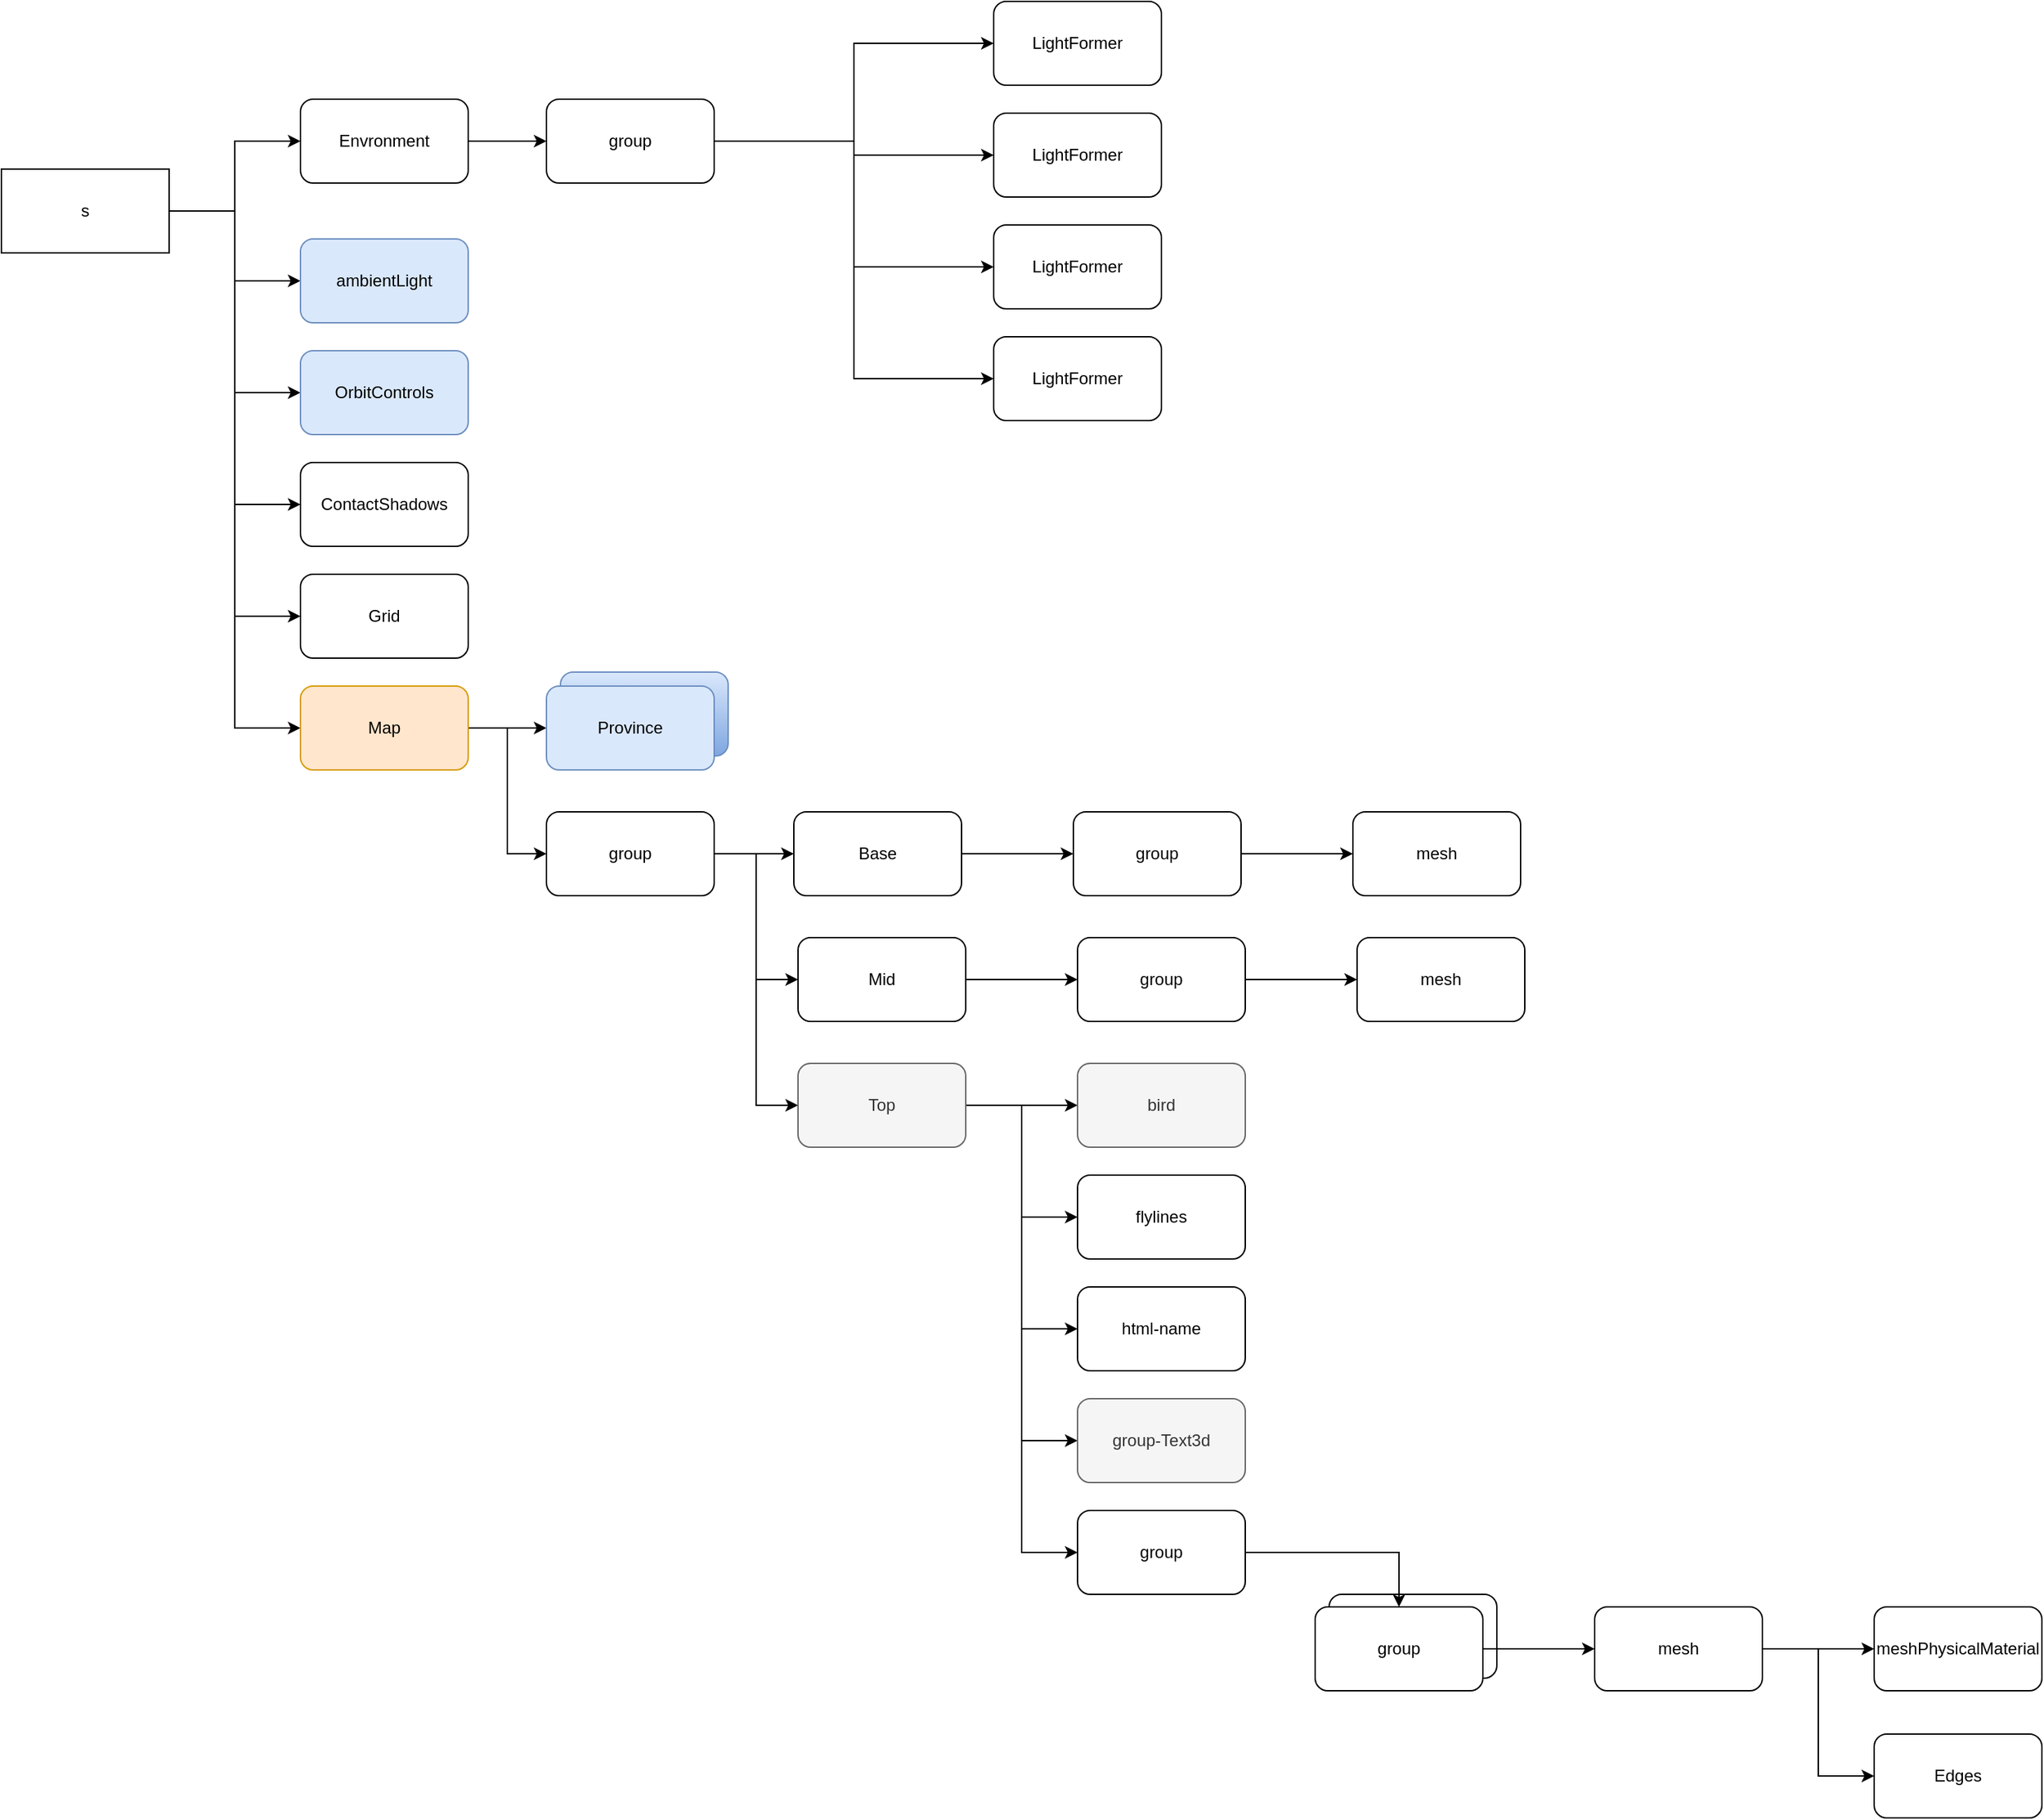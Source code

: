 <mxfile version="22.1.2" type="github">
  <diagram name="第 1 页" id="r-a5tPxfovDQRw7EhzH9">
    <mxGraphModel dx="2049" dy="1129" grid="1" gridSize="10" guides="1" tooltips="1" connect="1" arrows="1" fold="1" page="1" pageScale="1" pageWidth="827" pageHeight="1169" math="0" shadow="0">
      <root>
        <mxCell id="0" />
        <mxCell id="1" parent="0" />
        <mxCell id="wlc8I1Woqjt-u-lDNjGX-18" style="edgeStyle=orthogonalEdgeStyle;rounded=0;orthogonalLoop=1;jettySize=auto;html=1;" edge="1" parent="1" source="wlc8I1Woqjt-u-lDNjGX-1" target="wlc8I1Woqjt-u-lDNjGX-3">
          <mxGeometry relative="1" as="geometry" />
        </mxCell>
        <mxCell id="wlc8I1Woqjt-u-lDNjGX-19" style="edgeStyle=orthogonalEdgeStyle;rounded=0;orthogonalLoop=1;jettySize=auto;html=1;entryX=0;entryY=0.5;entryDx=0;entryDy=0;" edge="1" parent="1" source="wlc8I1Woqjt-u-lDNjGX-1" target="wlc8I1Woqjt-u-lDNjGX-2">
          <mxGeometry relative="1" as="geometry" />
        </mxCell>
        <mxCell id="wlc8I1Woqjt-u-lDNjGX-23" style="edgeStyle=orthogonalEdgeStyle;rounded=0;orthogonalLoop=1;jettySize=auto;html=1;entryX=0;entryY=0.5;entryDx=0;entryDy=0;" edge="1" parent="1" source="wlc8I1Woqjt-u-lDNjGX-1" target="wlc8I1Woqjt-u-lDNjGX-22">
          <mxGeometry relative="1" as="geometry">
            <Array as="points">
              <mxPoint x="307" y="170" />
              <mxPoint x="307" y="300" />
            </Array>
          </mxGeometry>
        </mxCell>
        <mxCell id="wlc8I1Woqjt-u-lDNjGX-24" style="edgeStyle=orthogonalEdgeStyle;rounded=0;orthogonalLoop=1;jettySize=auto;html=1;entryX=0;entryY=0.5;entryDx=0;entryDy=0;" edge="1" parent="1" source="wlc8I1Woqjt-u-lDNjGX-1" target="wlc8I1Woqjt-u-lDNjGX-21">
          <mxGeometry relative="1" as="geometry">
            <Array as="points">
              <mxPoint x="307" y="170" />
              <mxPoint x="307" y="380" />
            </Array>
          </mxGeometry>
        </mxCell>
        <mxCell id="wlc8I1Woqjt-u-lDNjGX-27" style="edgeStyle=orthogonalEdgeStyle;rounded=0;orthogonalLoop=1;jettySize=auto;html=1;entryX=0;entryY=0.5;entryDx=0;entryDy=0;" edge="1" parent="1" source="wlc8I1Woqjt-u-lDNjGX-1" target="wlc8I1Woqjt-u-lDNjGX-26">
          <mxGeometry relative="1" as="geometry" />
        </mxCell>
        <mxCell id="wlc8I1Woqjt-u-lDNjGX-29" style="edgeStyle=orthogonalEdgeStyle;rounded=0;orthogonalLoop=1;jettySize=auto;html=1;entryX=0;entryY=0.5;entryDx=0;entryDy=0;" edge="1" parent="1" source="wlc8I1Woqjt-u-lDNjGX-1" target="wlc8I1Woqjt-u-lDNjGX-28">
          <mxGeometry relative="1" as="geometry" />
        </mxCell>
        <mxCell id="wlc8I1Woqjt-u-lDNjGX-1" value="s" style="rounded=0;whiteSpace=wrap;html=1;" vertex="1" parent="1">
          <mxGeometry x="140" y="140" width="120" height="60" as="geometry" />
        </mxCell>
        <mxCell id="wlc8I1Woqjt-u-lDNjGX-6" style="edgeStyle=orthogonalEdgeStyle;rounded=0;orthogonalLoop=1;jettySize=auto;html=1;" edge="1" parent="1" source="wlc8I1Woqjt-u-lDNjGX-2" target="wlc8I1Woqjt-u-lDNjGX-7">
          <mxGeometry relative="1" as="geometry">
            <mxPoint x="610" y="130" as="targetPoint" />
          </mxGeometry>
        </mxCell>
        <mxCell id="wlc8I1Woqjt-u-lDNjGX-2" value="Envronment" style="rounded=1;whiteSpace=wrap;html=1;" vertex="1" parent="1">
          <mxGeometry x="354" y="90" width="120" height="60" as="geometry" />
        </mxCell>
        <mxCell id="wlc8I1Woqjt-u-lDNjGX-3" value="ambientLight" style="rounded=1;whiteSpace=wrap;html=1;fillColor=#dae8fc;strokeColor=#6c8ebf;" vertex="1" parent="1">
          <mxGeometry x="354" y="190" width="120" height="60" as="geometry" />
        </mxCell>
        <mxCell id="wlc8I1Woqjt-u-lDNjGX-8" style="edgeStyle=orthogonalEdgeStyle;rounded=0;orthogonalLoop=1;jettySize=auto;html=1;" edge="1" parent="1" source="wlc8I1Woqjt-u-lDNjGX-7" target="wlc8I1Woqjt-u-lDNjGX-9">
          <mxGeometry relative="1" as="geometry">
            <mxPoint x="750" y="130" as="targetPoint" />
            <Array as="points">
              <mxPoint x="750" y="120" />
              <mxPoint x="750" y="50" />
            </Array>
          </mxGeometry>
        </mxCell>
        <mxCell id="wlc8I1Woqjt-u-lDNjGX-13" style="edgeStyle=orthogonalEdgeStyle;rounded=0;orthogonalLoop=1;jettySize=auto;html=1;" edge="1" parent="1" source="wlc8I1Woqjt-u-lDNjGX-7" target="wlc8I1Woqjt-u-lDNjGX-12">
          <mxGeometry relative="1" as="geometry" />
        </mxCell>
        <mxCell id="wlc8I1Woqjt-u-lDNjGX-15" style="edgeStyle=orthogonalEdgeStyle;rounded=0;orthogonalLoop=1;jettySize=auto;html=1;entryX=0;entryY=0.5;entryDx=0;entryDy=0;" edge="1" parent="1" source="wlc8I1Woqjt-u-lDNjGX-7" target="wlc8I1Woqjt-u-lDNjGX-10">
          <mxGeometry relative="1" as="geometry" />
        </mxCell>
        <mxCell id="wlc8I1Woqjt-u-lDNjGX-17" style="edgeStyle=orthogonalEdgeStyle;rounded=0;orthogonalLoop=1;jettySize=auto;html=1;entryX=0;entryY=0.5;entryDx=0;entryDy=0;" edge="1" parent="1" source="wlc8I1Woqjt-u-lDNjGX-7" target="wlc8I1Woqjt-u-lDNjGX-16">
          <mxGeometry relative="1" as="geometry" />
        </mxCell>
        <mxCell id="wlc8I1Woqjt-u-lDNjGX-7" value="group" style="rounded=1;whiteSpace=wrap;html=1;" vertex="1" parent="1">
          <mxGeometry x="530" y="90" width="120" height="60" as="geometry" />
        </mxCell>
        <mxCell id="wlc8I1Woqjt-u-lDNjGX-9" value="LightFormer" style="rounded=1;whiteSpace=wrap;html=1;" vertex="1" parent="1">
          <mxGeometry x="850" y="20" width="120" height="60" as="geometry" />
        </mxCell>
        <mxCell id="wlc8I1Woqjt-u-lDNjGX-10" value="LightFormer" style="rounded=1;whiteSpace=wrap;html=1;" vertex="1" parent="1">
          <mxGeometry x="850" y="180" width="120" height="60" as="geometry" />
        </mxCell>
        <mxCell id="wlc8I1Woqjt-u-lDNjGX-12" value="LightFormer" style="rounded=1;whiteSpace=wrap;html=1;" vertex="1" parent="1">
          <mxGeometry x="850" y="100" width="120" height="60" as="geometry" />
        </mxCell>
        <mxCell id="wlc8I1Woqjt-u-lDNjGX-16" value="LightFormer" style="rounded=1;whiteSpace=wrap;html=1;" vertex="1" parent="1">
          <mxGeometry x="850" y="260" width="120" height="60" as="geometry" />
        </mxCell>
        <mxCell id="wlc8I1Woqjt-u-lDNjGX-21" value="ContactShadows" style="rounded=1;whiteSpace=wrap;html=1;" vertex="1" parent="1">
          <mxGeometry x="354" y="350" width="120" height="60" as="geometry" />
        </mxCell>
        <mxCell id="wlc8I1Woqjt-u-lDNjGX-22" value="OrbitControls" style="rounded=1;whiteSpace=wrap;html=1;fillColor=#dae8fc;strokeColor=#6c8ebf;" vertex="1" parent="1">
          <mxGeometry x="354" y="270" width="120" height="60" as="geometry" />
        </mxCell>
        <mxCell id="wlc8I1Woqjt-u-lDNjGX-26" value="Grid" style="rounded=1;whiteSpace=wrap;html=1;" vertex="1" parent="1">
          <mxGeometry x="354" y="430" width="120" height="60" as="geometry" />
        </mxCell>
        <mxCell id="wlc8I1Woqjt-u-lDNjGX-31" style="edgeStyle=orthogonalEdgeStyle;rounded=0;orthogonalLoop=1;jettySize=auto;html=1;" edge="1" parent="1" source="wlc8I1Woqjt-u-lDNjGX-28" target="wlc8I1Woqjt-u-lDNjGX-30">
          <mxGeometry relative="1" as="geometry" />
        </mxCell>
        <mxCell id="wlc8I1Woqjt-u-lDNjGX-34" style="edgeStyle=orthogonalEdgeStyle;rounded=0;orthogonalLoop=1;jettySize=auto;html=1;entryX=0;entryY=0.5;entryDx=0;entryDy=0;" edge="1" parent="1" source="wlc8I1Woqjt-u-lDNjGX-28" target="wlc8I1Woqjt-u-lDNjGX-35">
          <mxGeometry relative="1" as="geometry">
            <mxPoint x="450" y="670" as="targetPoint" />
          </mxGeometry>
        </mxCell>
        <mxCell id="wlc8I1Woqjt-u-lDNjGX-28" value="Map" style="rounded=1;whiteSpace=wrap;html=1;fillColor=#ffe6cc;strokeColor=#d79b00;" vertex="1" parent="1">
          <mxGeometry x="354" y="510" width="120" height="60" as="geometry" />
        </mxCell>
        <mxCell id="wlc8I1Woqjt-u-lDNjGX-32" value="" style="rounded=1;whiteSpace=wrap;html=1;fillColor=#dae8fc;strokeColor=#6c8ebf;gradientColor=#7ea6e0;" vertex="1" parent="1">
          <mxGeometry x="540" y="500" width="120" height="60" as="geometry" />
        </mxCell>
        <mxCell id="wlc8I1Woqjt-u-lDNjGX-30" value="Province&lt;br&gt;" style="rounded=1;whiteSpace=wrap;html=1;fillColor=#dae8fc;strokeColor=#6c8ebf;" vertex="1" parent="1">
          <mxGeometry x="530" y="510" width="120" height="60" as="geometry" />
        </mxCell>
        <mxCell id="wlc8I1Woqjt-u-lDNjGX-48" value="" style="edgeStyle=orthogonalEdgeStyle;rounded=0;orthogonalLoop=1;jettySize=auto;html=1;" edge="1" parent="1" source="wlc8I1Woqjt-u-lDNjGX-33" target="wlc8I1Woqjt-u-lDNjGX-47">
          <mxGeometry relative="1" as="geometry" />
        </mxCell>
        <mxCell id="wlc8I1Woqjt-u-lDNjGX-33" value="Base" style="rounded=1;whiteSpace=wrap;html=1;" vertex="1" parent="1">
          <mxGeometry x="707" y="600" width="120" height="60" as="geometry" />
        </mxCell>
        <mxCell id="wlc8I1Woqjt-u-lDNjGX-41" style="edgeStyle=orthogonalEdgeStyle;rounded=0;orthogonalLoop=1;jettySize=auto;html=1;" edge="1" parent="1" source="wlc8I1Woqjt-u-lDNjGX-35" target="wlc8I1Woqjt-u-lDNjGX-33">
          <mxGeometry relative="1" as="geometry" />
        </mxCell>
        <mxCell id="wlc8I1Woqjt-u-lDNjGX-43" style="edgeStyle=orthogonalEdgeStyle;rounded=0;orthogonalLoop=1;jettySize=auto;html=1;entryX=0;entryY=0.5;entryDx=0;entryDy=0;" edge="1" parent="1" source="wlc8I1Woqjt-u-lDNjGX-35" target="wlc8I1Woqjt-u-lDNjGX-42">
          <mxGeometry relative="1" as="geometry" />
        </mxCell>
        <mxCell id="wlc8I1Woqjt-u-lDNjGX-45" style="edgeStyle=orthogonalEdgeStyle;rounded=0;orthogonalLoop=1;jettySize=auto;html=1;entryX=0;entryY=0.5;entryDx=0;entryDy=0;" edge="1" parent="1" source="wlc8I1Woqjt-u-lDNjGX-35" target="wlc8I1Woqjt-u-lDNjGX-44">
          <mxGeometry relative="1" as="geometry" />
        </mxCell>
        <mxCell id="wlc8I1Woqjt-u-lDNjGX-35" value="group" style="rounded=1;whiteSpace=wrap;html=1;" vertex="1" parent="1">
          <mxGeometry x="530" y="600" width="120" height="60" as="geometry" />
        </mxCell>
        <mxCell id="wlc8I1Woqjt-u-lDNjGX-52" value="" style="edgeStyle=orthogonalEdgeStyle;rounded=0;orthogonalLoop=1;jettySize=auto;html=1;" edge="1" parent="1" source="wlc8I1Woqjt-u-lDNjGX-42" target="wlc8I1Woqjt-u-lDNjGX-51">
          <mxGeometry relative="1" as="geometry" />
        </mxCell>
        <mxCell id="wlc8I1Woqjt-u-lDNjGX-42" value="Mid" style="rounded=1;whiteSpace=wrap;html=1;" vertex="1" parent="1">
          <mxGeometry x="710" y="690" width="120" height="60" as="geometry" />
        </mxCell>
        <mxCell id="wlc8I1Woqjt-u-lDNjGX-56" value="" style="edgeStyle=orthogonalEdgeStyle;rounded=0;orthogonalLoop=1;jettySize=auto;html=1;" edge="1" parent="1" source="wlc8I1Woqjt-u-lDNjGX-44" target="wlc8I1Woqjt-u-lDNjGX-55">
          <mxGeometry relative="1" as="geometry" />
        </mxCell>
        <mxCell id="wlc8I1Woqjt-u-lDNjGX-58" value="" style="edgeStyle=orthogonalEdgeStyle;rounded=0;orthogonalLoop=1;jettySize=auto;html=1;entryX=0;entryY=0.5;entryDx=0;entryDy=0;" edge="1" parent="1" source="wlc8I1Woqjt-u-lDNjGX-44" target="wlc8I1Woqjt-u-lDNjGX-57">
          <mxGeometry relative="1" as="geometry" />
        </mxCell>
        <mxCell id="wlc8I1Woqjt-u-lDNjGX-61" value="" style="edgeStyle=orthogonalEdgeStyle;rounded=0;orthogonalLoop=1;jettySize=auto;html=1;entryX=0;entryY=0.5;entryDx=0;entryDy=0;" edge="1" parent="1" source="wlc8I1Woqjt-u-lDNjGX-44" target="wlc8I1Woqjt-u-lDNjGX-60">
          <mxGeometry relative="1" as="geometry" />
        </mxCell>
        <mxCell id="wlc8I1Woqjt-u-lDNjGX-63" style="edgeStyle=orthogonalEdgeStyle;rounded=0;orthogonalLoop=1;jettySize=auto;html=1;entryX=0;entryY=0.5;entryDx=0;entryDy=0;" edge="1" parent="1" source="wlc8I1Woqjt-u-lDNjGX-44" target="wlc8I1Woqjt-u-lDNjGX-62">
          <mxGeometry relative="1" as="geometry" />
        </mxCell>
        <mxCell id="wlc8I1Woqjt-u-lDNjGX-65" style="edgeStyle=orthogonalEdgeStyle;rounded=0;orthogonalLoop=1;jettySize=auto;html=1;entryX=0;entryY=0.5;entryDx=0;entryDy=0;" edge="1" parent="1" source="wlc8I1Woqjt-u-lDNjGX-44" target="wlc8I1Woqjt-u-lDNjGX-64">
          <mxGeometry relative="1" as="geometry" />
        </mxCell>
        <mxCell id="wlc8I1Woqjt-u-lDNjGX-44" value="Top" style="rounded=1;whiteSpace=wrap;html=1;fillColor=#f5f5f5;fontColor=#333333;strokeColor=#666666;" vertex="1" parent="1">
          <mxGeometry x="710" y="780" width="120" height="60" as="geometry" />
        </mxCell>
        <mxCell id="wlc8I1Woqjt-u-lDNjGX-50" value="" style="edgeStyle=orthogonalEdgeStyle;rounded=0;orthogonalLoop=1;jettySize=auto;html=1;" edge="1" parent="1" source="wlc8I1Woqjt-u-lDNjGX-47" target="wlc8I1Woqjt-u-lDNjGX-49">
          <mxGeometry relative="1" as="geometry" />
        </mxCell>
        <mxCell id="wlc8I1Woqjt-u-lDNjGX-47" value="group&lt;br&gt;" style="rounded=1;whiteSpace=wrap;html=1;" vertex="1" parent="1">
          <mxGeometry x="907" y="600" width="120" height="60" as="geometry" />
        </mxCell>
        <mxCell id="wlc8I1Woqjt-u-lDNjGX-49" value="mesh&lt;br&gt;" style="rounded=1;whiteSpace=wrap;html=1;" vertex="1" parent="1">
          <mxGeometry x="1107" y="600" width="120" height="60" as="geometry" />
        </mxCell>
        <mxCell id="wlc8I1Woqjt-u-lDNjGX-54" value="" style="edgeStyle=orthogonalEdgeStyle;rounded=0;orthogonalLoop=1;jettySize=auto;html=1;" edge="1" parent="1" source="wlc8I1Woqjt-u-lDNjGX-51" target="wlc8I1Woqjt-u-lDNjGX-53">
          <mxGeometry relative="1" as="geometry" />
        </mxCell>
        <mxCell id="wlc8I1Woqjt-u-lDNjGX-51" value="group&lt;br&gt;" style="rounded=1;whiteSpace=wrap;html=1;" vertex="1" parent="1">
          <mxGeometry x="910" y="690" width="120" height="60" as="geometry" />
        </mxCell>
        <mxCell id="wlc8I1Woqjt-u-lDNjGX-53" value="mesh&lt;br&gt;" style="rounded=1;whiteSpace=wrap;html=1;" vertex="1" parent="1">
          <mxGeometry x="1110" y="690" width="120" height="60" as="geometry" />
        </mxCell>
        <mxCell id="wlc8I1Woqjt-u-lDNjGX-55" value="bird" style="rounded=1;whiteSpace=wrap;html=1;fillColor=#f5f5f5;fontColor=#333333;strokeColor=#666666;" vertex="1" parent="1">
          <mxGeometry x="910" y="780" width="120" height="60" as="geometry" />
        </mxCell>
        <mxCell id="wlc8I1Woqjt-u-lDNjGX-57" value="flylines" style="rounded=1;whiteSpace=wrap;html=1;" vertex="1" parent="1">
          <mxGeometry x="910" y="860" width="120" height="60" as="geometry" />
        </mxCell>
        <mxCell id="wlc8I1Woqjt-u-lDNjGX-60" value="html-name" style="rounded=1;whiteSpace=wrap;html=1;" vertex="1" parent="1">
          <mxGeometry x="910" y="940" width="120" height="60" as="geometry" />
        </mxCell>
        <mxCell id="wlc8I1Woqjt-u-lDNjGX-62" value="group-Text3d" style="rounded=1;whiteSpace=wrap;html=1;fillColor=#f5f5f5;fontColor=#333333;strokeColor=#666666;" vertex="1" parent="1">
          <mxGeometry x="910" y="1020" width="120" height="60" as="geometry" />
        </mxCell>
        <mxCell id="wlc8I1Woqjt-u-lDNjGX-64" value="group" style="rounded=1;whiteSpace=wrap;html=1;" vertex="1" parent="1">
          <mxGeometry x="910" y="1100" width="120" height="60" as="geometry" />
        </mxCell>
        <mxCell id="wlc8I1Woqjt-u-lDNjGX-68" value="group" style="rounded=1;whiteSpace=wrap;html=1;" vertex="1" parent="1">
          <mxGeometry x="1090" y="1160" width="120" height="60" as="geometry" />
        </mxCell>
        <mxCell id="wlc8I1Woqjt-u-lDNjGX-70" value="" style="edgeStyle=orthogonalEdgeStyle;rounded=0;orthogonalLoop=1;jettySize=auto;html=1;" edge="1" parent="1" source="wlc8I1Woqjt-u-lDNjGX-66" target="wlc8I1Woqjt-u-lDNjGX-69">
          <mxGeometry relative="1" as="geometry" />
        </mxCell>
        <mxCell id="wlc8I1Woqjt-u-lDNjGX-66" value="group" style="rounded=1;whiteSpace=wrap;html=1;" vertex="1" parent="1">
          <mxGeometry x="1080" y="1169" width="120" height="60" as="geometry" />
        </mxCell>
        <mxCell id="wlc8I1Woqjt-u-lDNjGX-67" value="" style="edgeStyle=orthogonalEdgeStyle;rounded=0;orthogonalLoop=1;jettySize=auto;html=1;" edge="1" parent="1" source="wlc8I1Woqjt-u-lDNjGX-64" target="wlc8I1Woqjt-u-lDNjGX-66">
          <mxGeometry relative="1" as="geometry" />
        </mxCell>
        <mxCell id="wlc8I1Woqjt-u-lDNjGX-72" value="" style="edgeStyle=orthogonalEdgeStyle;rounded=0;orthogonalLoop=1;jettySize=auto;html=1;" edge="1" parent="1" source="wlc8I1Woqjt-u-lDNjGX-69" target="wlc8I1Woqjt-u-lDNjGX-71">
          <mxGeometry relative="1" as="geometry" />
        </mxCell>
        <mxCell id="wlc8I1Woqjt-u-lDNjGX-74" value="" style="edgeStyle=orthogonalEdgeStyle;rounded=0;orthogonalLoop=1;jettySize=auto;html=1;entryX=0;entryY=0.5;entryDx=0;entryDy=0;" edge="1" parent="1" source="wlc8I1Woqjt-u-lDNjGX-69" target="wlc8I1Woqjt-u-lDNjGX-73">
          <mxGeometry relative="1" as="geometry" />
        </mxCell>
        <mxCell id="wlc8I1Woqjt-u-lDNjGX-69" value="mesh&lt;br&gt;" style="rounded=1;whiteSpace=wrap;html=1;" vertex="1" parent="1">
          <mxGeometry x="1280" y="1169" width="120" height="60" as="geometry" />
        </mxCell>
        <mxCell id="wlc8I1Woqjt-u-lDNjGX-71" value="meshPhysicalMaterial&lt;br&gt;" style="rounded=1;whiteSpace=wrap;html=1;" vertex="1" parent="1">
          <mxGeometry x="1480" y="1169" width="120" height="60" as="geometry" />
        </mxCell>
        <mxCell id="wlc8I1Woqjt-u-lDNjGX-73" value="Edges" style="rounded=1;whiteSpace=wrap;html=1;" vertex="1" parent="1">
          <mxGeometry x="1480" y="1260" width="120" height="60" as="geometry" />
        </mxCell>
      </root>
    </mxGraphModel>
  </diagram>
</mxfile>
